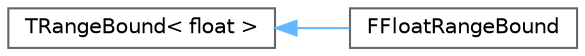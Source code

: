 digraph "Graphical Class Hierarchy"
{
 // INTERACTIVE_SVG=YES
 // LATEX_PDF_SIZE
  bgcolor="transparent";
  edge [fontname=Helvetica,fontsize=10,labelfontname=Helvetica,labelfontsize=10];
  node [fontname=Helvetica,fontsize=10,shape=box,height=0.2,width=0.4];
  rankdir="LR";
  Node0 [id="Node000000",label="TRangeBound\< float \>",height=0.2,width=0.4,color="grey40", fillcolor="white", style="filled",URL="$dc/d71/classTRangeBound.html",tooltip=" "];
  Node0 -> Node1 [id="edge8372_Node000000_Node000001",dir="back",color="steelblue1",style="solid",tooltip=" "];
  Node1 [id="Node000001",label="FFloatRangeBound",height=0.2,width=0.4,color="grey40", fillcolor="white", style="filled",URL="$d6/d47/structFFloatRangeBound.html",tooltip=" "];
}
